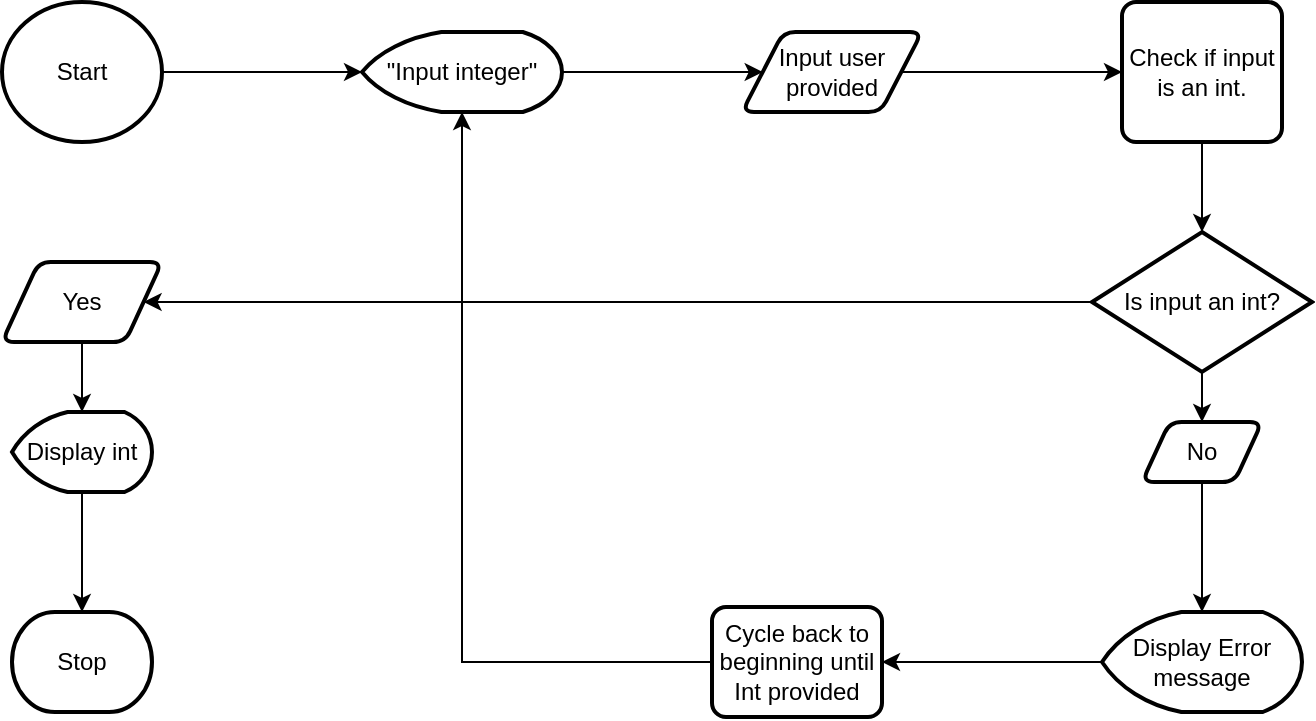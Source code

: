 <mxfile version="26.2.4">
  <diagram id="O94j59y9Gcy0K1DmavP0" name="checkinput.py">
    <mxGraphModel dx="1731" dy="798" grid="1" gridSize="10" guides="1" tooltips="1" connect="1" arrows="1" fold="1" page="1" pageScale="1" pageWidth="850" pageHeight="1100" math="0" shadow="0">
      <root>
        <mxCell id="0" />
        <mxCell id="1" parent="0" />
        <mxCell id="zLyRX6xXWxmDlXGxzADZ-10" value="" style="edgeStyle=orthogonalEdgeStyle;rounded=0;orthogonalLoop=1;jettySize=auto;html=1;" edge="1" parent="1" source="zLyRX6xXWxmDlXGxzADZ-1" target="zLyRX6xXWxmDlXGxzADZ-2">
          <mxGeometry relative="1" as="geometry" />
        </mxCell>
        <mxCell id="zLyRX6xXWxmDlXGxzADZ-1" value="Start" style="strokeWidth=2;html=1;shape=mxgraph.flowchart.start_2;whiteSpace=wrap;" vertex="1" parent="1">
          <mxGeometry x="70" y="185" width="80" height="70" as="geometry" />
        </mxCell>
        <mxCell id="zLyRX6xXWxmDlXGxzADZ-11" value="" style="edgeStyle=orthogonalEdgeStyle;rounded=0;orthogonalLoop=1;jettySize=auto;html=1;" edge="1" parent="1" source="zLyRX6xXWxmDlXGxzADZ-2" target="zLyRX6xXWxmDlXGxzADZ-3">
          <mxGeometry relative="1" as="geometry" />
        </mxCell>
        <mxCell id="zLyRX6xXWxmDlXGxzADZ-2" value="&quot;Input integer&quot;" style="strokeWidth=2;html=1;shape=mxgraph.flowchart.display;whiteSpace=wrap;" vertex="1" parent="1">
          <mxGeometry x="250" y="200" width="100" height="40" as="geometry" />
        </mxCell>
        <mxCell id="zLyRX6xXWxmDlXGxzADZ-12" value="" style="edgeStyle=orthogonalEdgeStyle;rounded=0;orthogonalLoop=1;jettySize=auto;html=1;" edge="1" parent="1" source="zLyRX6xXWxmDlXGxzADZ-3" target="zLyRX6xXWxmDlXGxzADZ-4">
          <mxGeometry relative="1" as="geometry" />
        </mxCell>
        <mxCell id="zLyRX6xXWxmDlXGxzADZ-3" value="Input user provided" style="shape=parallelogram;html=1;strokeWidth=2;perimeter=parallelogramPerimeter;whiteSpace=wrap;rounded=1;arcSize=12;size=0.23;" vertex="1" parent="1">
          <mxGeometry x="440" y="200" width="90" height="40" as="geometry" />
        </mxCell>
        <mxCell id="zLyRX6xXWxmDlXGxzADZ-13" value="" style="edgeStyle=orthogonalEdgeStyle;rounded=0;orthogonalLoop=1;jettySize=auto;html=1;" edge="1" parent="1" source="zLyRX6xXWxmDlXGxzADZ-4" target="zLyRX6xXWxmDlXGxzADZ-5">
          <mxGeometry relative="1" as="geometry" />
        </mxCell>
        <mxCell id="zLyRX6xXWxmDlXGxzADZ-4" value="Check if input is an int." style="rounded=1;whiteSpace=wrap;html=1;absoluteArcSize=1;arcSize=14;strokeWidth=2;" vertex="1" parent="1">
          <mxGeometry x="630" y="185" width="80" height="70" as="geometry" />
        </mxCell>
        <mxCell id="zLyRX6xXWxmDlXGxzADZ-14" value="" style="edgeStyle=orthogonalEdgeStyle;rounded=0;orthogonalLoop=1;jettySize=auto;html=1;" edge="1" parent="1" source="zLyRX6xXWxmDlXGxzADZ-5" target="zLyRX6xXWxmDlXGxzADZ-7">
          <mxGeometry relative="1" as="geometry" />
        </mxCell>
        <mxCell id="zLyRX6xXWxmDlXGxzADZ-15" style="edgeStyle=orthogonalEdgeStyle;rounded=0;orthogonalLoop=1;jettySize=auto;html=1;entryX=1;entryY=0.5;entryDx=0;entryDy=0;" edge="1" parent="1" source="zLyRX6xXWxmDlXGxzADZ-5" target="zLyRX6xXWxmDlXGxzADZ-6">
          <mxGeometry relative="1" as="geometry" />
        </mxCell>
        <mxCell id="zLyRX6xXWxmDlXGxzADZ-5" value="Is input an int?" style="strokeWidth=2;html=1;shape=mxgraph.flowchart.decision;whiteSpace=wrap;" vertex="1" parent="1">
          <mxGeometry x="615" y="300" width="110" height="70" as="geometry" />
        </mxCell>
        <mxCell id="zLyRX6xXWxmDlXGxzADZ-16" style="edgeStyle=orthogonalEdgeStyle;rounded=0;orthogonalLoop=1;jettySize=auto;html=1;" edge="1" parent="1" source="zLyRX6xXWxmDlXGxzADZ-6" target="zLyRX6xXWxmDlXGxzADZ-8">
          <mxGeometry relative="1" as="geometry" />
        </mxCell>
        <mxCell id="zLyRX6xXWxmDlXGxzADZ-6" value="Yes" style="shape=parallelogram;html=1;strokeWidth=2;perimeter=parallelogramPerimeter;whiteSpace=wrap;rounded=1;arcSize=12;size=0.23;" vertex="1" parent="1">
          <mxGeometry x="70" y="315" width="80" height="40" as="geometry" />
        </mxCell>
        <mxCell id="zLyRX6xXWxmDlXGxzADZ-19" value="" style="edgeStyle=orthogonalEdgeStyle;rounded=0;orthogonalLoop=1;jettySize=auto;html=1;" edge="1" parent="1" source="zLyRX6xXWxmDlXGxzADZ-7" target="zLyRX6xXWxmDlXGxzADZ-18">
          <mxGeometry relative="1" as="geometry" />
        </mxCell>
        <mxCell id="zLyRX6xXWxmDlXGxzADZ-7" value="No" style="shape=parallelogram;html=1;strokeWidth=2;perimeter=parallelogramPerimeter;whiteSpace=wrap;rounded=1;arcSize=12;size=0.23;" vertex="1" parent="1">
          <mxGeometry x="640" y="395" width="60" height="30" as="geometry" />
        </mxCell>
        <mxCell id="zLyRX6xXWxmDlXGxzADZ-17" style="edgeStyle=orthogonalEdgeStyle;rounded=0;orthogonalLoop=1;jettySize=auto;html=1;" edge="1" parent="1" source="zLyRX6xXWxmDlXGxzADZ-8" target="zLyRX6xXWxmDlXGxzADZ-9">
          <mxGeometry relative="1" as="geometry" />
        </mxCell>
        <mxCell id="zLyRX6xXWxmDlXGxzADZ-8" value="Display int" style="strokeWidth=2;html=1;shape=mxgraph.flowchart.display;whiteSpace=wrap;" vertex="1" parent="1">
          <mxGeometry x="75" y="390" width="70" height="40" as="geometry" />
        </mxCell>
        <mxCell id="zLyRX6xXWxmDlXGxzADZ-9" value="Stop" style="strokeWidth=2;html=1;shape=mxgraph.flowchart.terminator;whiteSpace=wrap;" vertex="1" parent="1">
          <mxGeometry x="75" y="490" width="70" height="50" as="geometry" />
        </mxCell>
        <mxCell id="zLyRX6xXWxmDlXGxzADZ-21" value="" style="edgeStyle=orthogonalEdgeStyle;rounded=0;orthogonalLoop=1;jettySize=auto;html=1;" edge="1" parent="1" source="zLyRX6xXWxmDlXGxzADZ-18" target="zLyRX6xXWxmDlXGxzADZ-20">
          <mxGeometry relative="1" as="geometry" />
        </mxCell>
        <mxCell id="zLyRX6xXWxmDlXGxzADZ-18" value="Display Error message" style="strokeWidth=2;html=1;shape=mxgraph.flowchart.display;whiteSpace=wrap;" vertex="1" parent="1">
          <mxGeometry x="620" y="490" width="100" height="50" as="geometry" />
        </mxCell>
        <mxCell id="zLyRX6xXWxmDlXGxzADZ-20" value="Cycle back to beginning until Int provided" style="rounded=1;whiteSpace=wrap;html=1;absoluteArcSize=1;arcSize=14;strokeWidth=2;" vertex="1" parent="1">
          <mxGeometry x="425" y="487.5" width="85" height="55" as="geometry" />
        </mxCell>
        <mxCell id="zLyRX6xXWxmDlXGxzADZ-22" style="edgeStyle=orthogonalEdgeStyle;rounded=0;orthogonalLoop=1;jettySize=auto;html=1;entryX=0.5;entryY=1;entryDx=0;entryDy=0;entryPerimeter=0;" edge="1" parent="1" source="zLyRX6xXWxmDlXGxzADZ-20" target="zLyRX6xXWxmDlXGxzADZ-2">
          <mxGeometry relative="1" as="geometry" />
        </mxCell>
      </root>
    </mxGraphModel>
  </diagram>
</mxfile>
